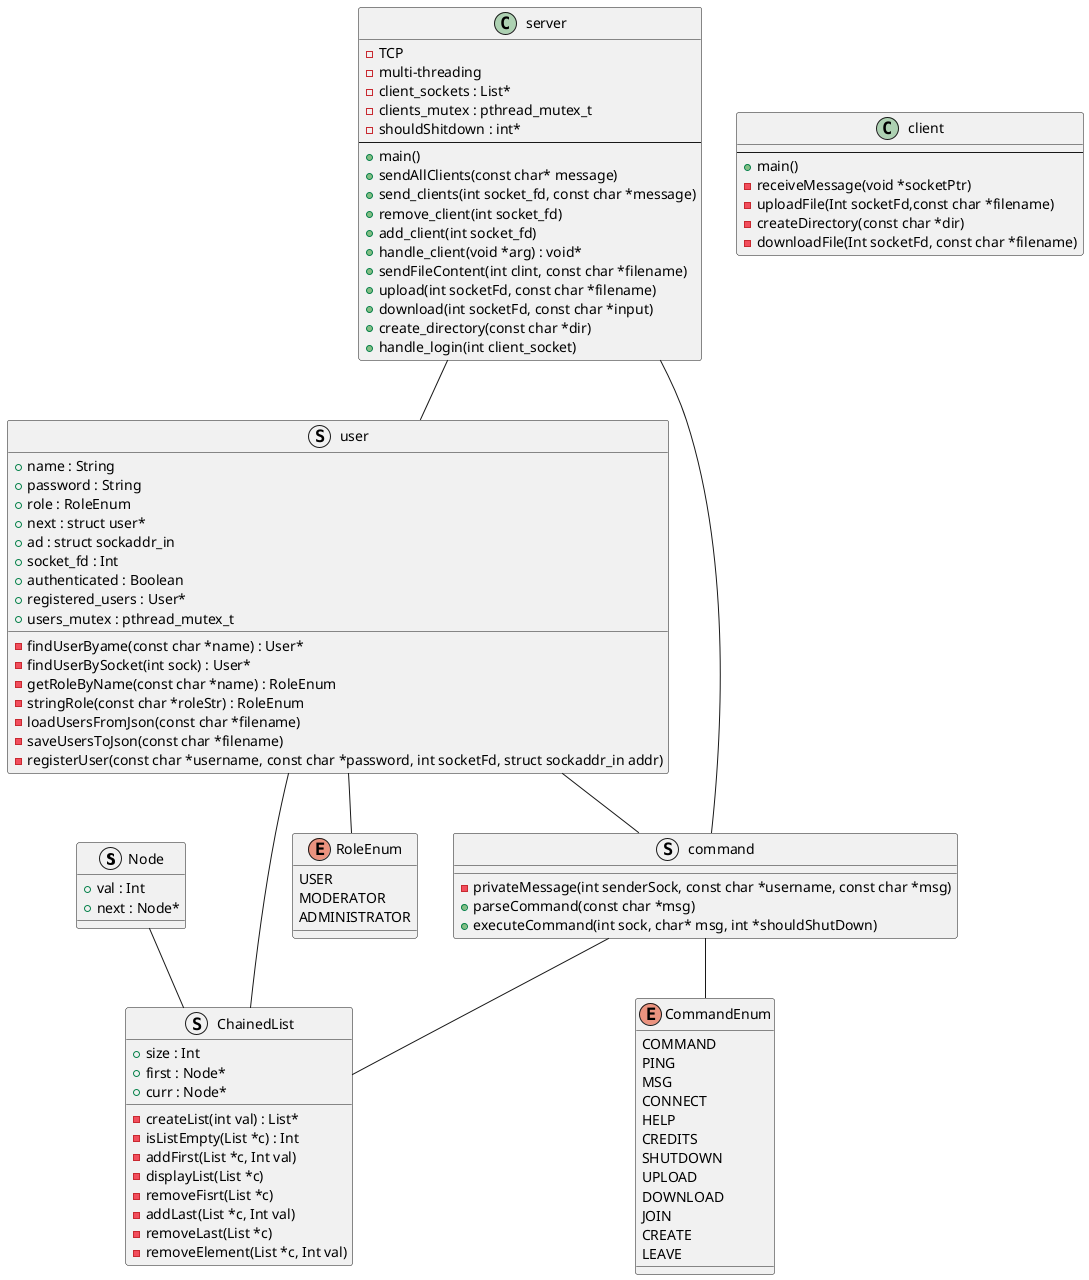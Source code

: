 @startuml


struct Node {
 + val : Int
 + next : Node*
}
struct ChainedList
{
 + size : Int
 + first : Node*
 + curr : Node*
 - createList(int val) : List*
 - isListEmpty(List *c) : Int
 - addFirst(List *c, Int val)
 - displayList(List *c)
 - removeFisrt(List *c)
 - addLast(List *c, Int val)
 - removeLast(List *c)
 - removeElement(List *c, Int val)
}

struct user
{
 + name : String
 + password : String
 + role : RoleEnum
 + next : struct user*
 + ad : struct sockaddr_in
 + socket_fd : Int
 + authenticated : Boolean
 + registered_users : User*
 + users_mutex : pthread_mutex_t
 - findUserByame(const char *name) : User*
 - findUserBySocket(int sock) : User*
 - getRoleByName(const char *name) : RoleEnum
 - stringRole(const char *roleStr) : RoleEnum
 - loadUsersFromJson(const char *filename)
 - saveUsersToJson(const char *filename)
 - registerUser(const char *username, const char *password, int socketFd, struct sockaddr_in addr)
}


class client
{
 --
 + main()
 - receiveMessage(void *socketPtr)
 - uploadFile(Int socketFd,const char *filename) 
 - createDirectory(const char *dir)
 - downloadFile(Int socketFd, const char *filename)
}

class server
{
 - TCP
 - multi-threading
 - client_sockets : List*
 - clients_mutex : pthread_mutex_t
 - shouldShitdown : int*
 --
 + main()
 + sendAllClients(const char* message)
 + send_clients(int socket_fd, const char *message)
 + remove_client(int socket_fd)
 + add_client(int socket_fd)
 + handle_client(void *arg) : void*
 + sendFileContent(int clint, const char *filename)
 + upload(int socketFd, const char *filename)
 + download(int socketFd, const char *input)
 + create_directory(const char *dir)
 + handle_login(int client_socket)
}

enum RoleEnum
{
 USER
 MODERATOR
 ADMINISTRATOR
}

enum CommandEnum
{
 COMMAND
 PING
 MSG
 CONNECT
 HELP
 CREDITS 
 SHUTDOWN
 UPLOAD
 DOWNLOAD
 JOIN 
 CREATE 
 LEAVE
}

struct command {
 - privateMessage(int senderSock, const char *username, const char *msg)
 + parseCommand(const char *msg)
 + executeCommand(int sock, char* msg, int *shouldShutDown)
}

Node -- ChainedList
command -- ChainedList
command -- CommandEnum
server -- command
server -- user
user -- ChainedList
user -- command
user -- RoleEnum

@enduml